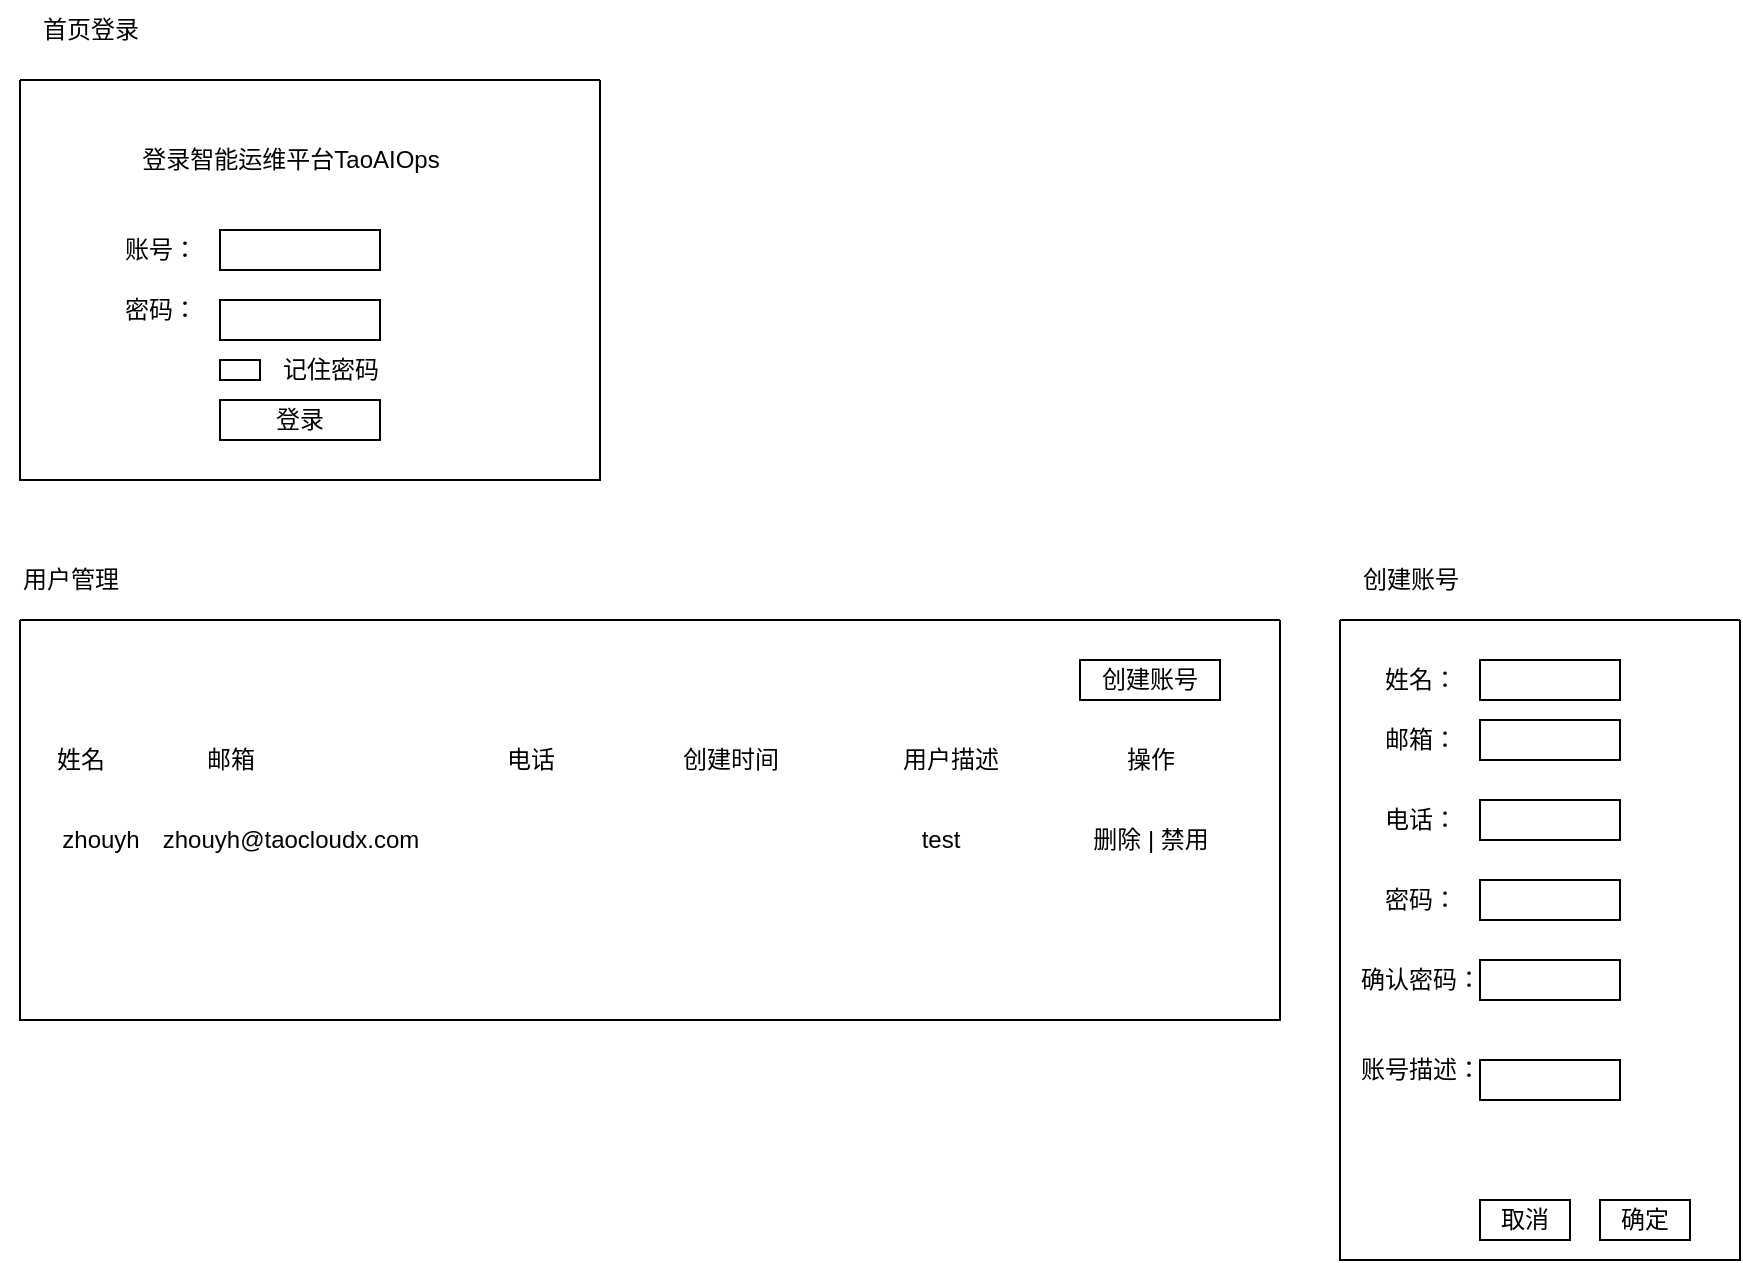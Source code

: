 <mxfile version="20.5.3" type="github">
  <diagram id="wjiktdhRLbimWFriI3nB" name="第 1 页">
    <mxGraphModel dx="986" dy="1143" grid="1" gridSize="10" guides="1" tooltips="1" connect="1" arrows="1" fold="1" page="1" pageScale="1" pageWidth="1169" pageHeight="827" math="0" shadow="0">
      <root>
        <mxCell id="0" />
        <mxCell id="1" parent="0" />
        <mxCell id="GOT9QRInuWmZY4VtisN6-2" value="" style="swimlane;startSize=0;" vertex="1" parent="1">
          <mxGeometry x="70" y="70" width="290" height="200" as="geometry">
            <mxRectangle x="70" y="70" width="50" height="40" as="alternateBounds" />
          </mxGeometry>
        </mxCell>
        <mxCell id="GOT9QRInuWmZY4VtisN6-5" value="登录智能运维平台TaoAIOps" style="text;html=1;align=center;verticalAlign=middle;resizable=0;points=[];autosize=1;strokeColor=none;fillColor=none;" vertex="1" parent="GOT9QRInuWmZY4VtisN6-2">
          <mxGeometry x="50" y="25" width="170" height="30" as="geometry" />
        </mxCell>
        <mxCell id="GOT9QRInuWmZY4VtisN6-6" value="账号：" style="text;html=1;align=center;verticalAlign=middle;resizable=0;points=[];autosize=1;strokeColor=none;fillColor=none;" vertex="1" parent="GOT9QRInuWmZY4VtisN6-2">
          <mxGeometry x="40" y="70" width="60" height="30" as="geometry" />
        </mxCell>
        <mxCell id="GOT9QRInuWmZY4VtisN6-7" value="密码：" style="text;html=1;align=center;verticalAlign=middle;resizable=0;points=[];autosize=1;strokeColor=none;fillColor=none;" vertex="1" parent="GOT9QRInuWmZY4VtisN6-2">
          <mxGeometry x="40" y="100" width="60" height="30" as="geometry" />
        </mxCell>
        <mxCell id="GOT9QRInuWmZY4VtisN6-8" value="" style="rounded=0;whiteSpace=wrap;html=1;" vertex="1" parent="GOT9QRInuWmZY4VtisN6-2">
          <mxGeometry x="100" y="75" width="80" height="20" as="geometry" />
        </mxCell>
        <mxCell id="GOT9QRInuWmZY4VtisN6-9" value="" style="rounded=0;whiteSpace=wrap;html=1;" vertex="1" parent="GOT9QRInuWmZY4VtisN6-2">
          <mxGeometry x="100" y="110" width="80" height="20" as="geometry" />
        </mxCell>
        <mxCell id="GOT9QRInuWmZY4VtisN6-10" value="登录" style="rounded=0;whiteSpace=wrap;html=1;" vertex="1" parent="GOT9QRInuWmZY4VtisN6-2">
          <mxGeometry x="100" y="160" width="80" height="20" as="geometry" />
        </mxCell>
        <mxCell id="GOT9QRInuWmZY4VtisN6-12" value="" style="rounded=0;whiteSpace=wrap;html=1;" vertex="1" parent="GOT9QRInuWmZY4VtisN6-2">
          <mxGeometry x="100" y="140" width="20" height="10" as="geometry" />
        </mxCell>
        <mxCell id="GOT9QRInuWmZY4VtisN6-13" value="记住密码" style="text;html=1;align=center;verticalAlign=middle;resizable=0;points=[];autosize=1;strokeColor=none;fillColor=none;" vertex="1" parent="GOT9QRInuWmZY4VtisN6-2">
          <mxGeometry x="120" y="130" width="70" height="30" as="geometry" />
        </mxCell>
        <mxCell id="GOT9QRInuWmZY4VtisN6-4" value="首页登录" style="text;html=1;align=center;verticalAlign=middle;resizable=0;points=[];autosize=1;strokeColor=none;fillColor=none;" vertex="1" parent="1">
          <mxGeometry x="70" y="30" width="70" height="30" as="geometry" />
        </mxCell>
        <mxCell id="GOT9QRInuWmZY4VtisN6-14" value="" style="swimlane;startSize=0;" vertex="1" parent="1">
          <mxGeometry x="70" y="340" width="630" height="200" as="geometry">
            <mxRectangle x="70" y="340" width="50" height="40" as="alternateBounds" />
          </mxGeometry>
        </mxCell>
        <mxCell id="GOT9QRInuWmZY4VtisN6-16" value="创建账号" style="rounded=0;whiteSpace=wrap;html=1;" vertex="1" parent="GOT9QRInuWmZY4VtisN6-14">
          <mxGeometry x="530" y="20" width="70" height="20" as="geometry" />
        </mxCell>
        <mxCell id="GOT9QRInuWmZY4VtisN6-34" value="邮箱" style="text;html=1;align=center;verticalAlign=middle;resizable=0;points=[];autosize=1;strokeColor=none;fillColor=none;" vertex="1" parent="GOT9QRInuWmZY4VtisN6-14">
          <mxGeometry x="80" y="55" width="50" height="30" as="geometry" />
        </mxCell>
        <mxCell id="GOT9QRInuWmZY4VtisN6-35" value="电话" style="text;html=1;align=center;verticalAlign=middle;resizable=0;points=[];autosize=1;strokeColor=none;fillColor=none;" vertex="1" parent="GOT9QRInuWmZY4VtisN6-14">
          <mxGeometry x="230" y="55" width="50" height="30" as="geometry" />
        </mxCell>
        <mxCell id="GOT9QRInuWmZY4VtisN6-36" value="创建时间" style="text;html=1;align=center;verticalAlign=middle;resizable=0;points=[];autosize=1;strokeColor=none;fillColor=none;" vertex="1" parent="GOT9QRInuWmZY4VtisN6-14">
          <mxGeometry x="320" y="55" width="70" height="30" as="geometry" />
        </mxCell>
        <mxCell id="GOT9QRInuWmZY4VtisN6-37" value="用户描述" style="text;html=1;align=center;verticalAlign=middle;resizable=0;points=[];autosize=1;strokeColor=none;fillColor=none;" vertex="1" parent="GOT9QRInuWmZY4VtisN6-14">
          <mxGeometry x="430" y="55" width="70" height="30" as="geometry" />
        </mxCell>
        <mxCell id="GOT9QRInuWmZY4VtisN6-38" value="操作" style="text;html=1;align=center;verticalAlign=middle;resizable=0;points=[];autosize=1;strokeColor=none;fillColor=none;" vertex="1" parent="GOT9QRInuWmZY4VtisN6-14">
          <mxGeometry x="540" y="55" width="50" height="30" as="geometry" />
        </mxCell>
        <mxCell id="GOT9QRInuWmZY4VtisN6-41" value="zhouyh@taocloudx.com" style="text;html=1;align=center;verticalAlign=middle;resizable=0;points=[];autosize=1;strokeColor=none;fillColor=none;" vertex="1" parent="GOT9QRInuWmZY4VtisN6-14">
          <mxGeometry x="60" y="95" width="150" height="30" as="geometry" />
        </mxCell>
        <mxCell id="GOT9QRInuWmZY4VtisN6-42" value="test" style="text;html=1;align=center;verticalAlign=middle;resizable=0;points=[];autosize=1;strokeColor=none;fillColor=none;" vertex="1" parent="GOT9QRInuWmZY4VtisN6-14">
          <mxGeometry x="440" y="95" width="40" height="30" as="geometry" />
        </mxCell>
        <mxCell id="GOT9QRInuWmZY4VtisN6-43" value="删除 | 禁用" style="text;html=1;align=center;verticalAlign=middle;resizable=0;points=[];autosize=1;strokeColor=none;fillColor=none;" vertex="1" parent="GOT9QRInuWmZY4VtisN6-14">
          <mxGeometry x="525" y="95" width="80" height="30" as="geometry" />
        </mxCell>
        <mxCell id="GOT9QRInuWmZY4VtisN6-15" value="用户管理" style="text;html=1;align=center;verticalAlign=middle;resizable=0;points=[];autosize=1;strokeColor=none;fillColor=none;" vertex="1" parent="1">
          <mxGeometry x="60" y="305" width="70" height="30" as="geometry" />
        </mxCell>
        <mxCell id="GOT9QRInuWmZY4VtisN6-17" value="" style="swimlane;startSize=0;" vertex="1" parent="1">
          <mxGeometry x="730" y="340" width="200" height="320" as="geometry" />
        </mxCell>
        <mxCell id="GOT9QRInuWmZY4VtisN6-20" value="" style="rounded=0;whiteSpace=wrap;html=1;" vertex="1" parent="GOT9QRInuWmZY4VtisN6-17">
          <mxGeometry x="70" y="20" width="70" height="20" as="geometry" />
        </mxCell>
        <mxCell id="GOT9QRInuWmZY4VtisN6-21" value="邮箱：" style="text;html=1;align=center;verticalAlign=middle;resizable=0;points=[];autosize=1;strokeColor=none;fillColor=none;" vertex="1" parent="GOT9QRInuWmZY4VtisN6-17">
          <mxGeometry x="10" y="45" width="60" height="30" as="geometry" />
        </mxCell>
        <mxCell id="GOT9QRInuWmZY4VtisN6-22" value="" style="rounded=0;whiteSpace=wrap;html=1;" vertex="1" parent="GOT9QRInuWmZY4VtisN6-17">
          <mxGeometry x="70" y="50" width="70" height="20" as="geometry" />
        </mxCell>
        <mxCell id="GOT9QRInuWmZY4VtisN6-24" value="" style="rounded=0;whiteSpace=wrap;html=1;" vertex="1" parent="GOT9QRInuWmZY4VtisN6-17">
          <mxGeometry x="70" y="90" width="70" height="20" as="geometry" />
        </mxCell>
        <mxCell id="GOT9QRInuWmZY4VtisN6-23" value="电话：" style="text;html=1;align=center;verticalAlign=middle;resizable=0;points=[];autosize=1;strokeColor=none;fillColor=none;" vertex="1" parent="GOT9QRInuWmZY4VtisN6-17">
          <mxGeometry x="10" y="85" width="60" height="30" as="geometry" />
        </mxCell>
        <mxCell id="GOT9QRInuWmZY4VtisN6-25" value="密码：" style="text;html=1;align=center;verticalAlign=middle;resizable=0;points=[];autosize=1;strokeColor=none;fillColor=none;" vertex="1" parent="GOT9QRInuWmZY4VtisN6-17">
          <mxGeometry x="10" y="125" width="60" height="30" as="geometry" />
        </mxCell>
        <mxCell id="GOT9QRInuWmZY4VtisN6-26" value="" style="rounded=0;whiteSpace=wrap;html=1;" vertex="1" parent="GOT9QRInuWmZY4VtisN6-17">
          <mxGeometry x="70" y="130" width="70" height="20" as="geometry" />
        </mxCell>
        <mxCell id="GOT9QRInuWmZY4VtisN6-28" value="" style="rounded=0;whiteSpace=wrap;html=1;" vertex="1" parent="GOT9QRInuWmZY4VtisN6-17">
          <mxGeometry x="70" y="170" width="70" height="20" as="geometry" />
        </mxCell>
        <mxCell id="GOT9QRInuWmZY4VtisN6-27" value="确认密码：" style="text;html=1;align=center;verticalAlign=middle;resizable=0;points=[];autosize=1;strokeColor=none;fillColor=none;" vertex="1" parent="GOT9QRInuWmZY4VtisN6-17">
          <mxGeometry y="165" width="80" height="30" as="geometry" />
        </mxCell>
        <mxCell id="GOT9QRInuWmZY4VtisN6-29" value="账号描述：" style="text;html=1;align=center;verticalAlign=middle;resizable=0;points=[];autosize=1;strokeColor=none;fillColor=none;" vertex="1" parent="GOT9QRInuWmZY4VtisN6-17">
          <mxGeometry y="210" width="80" height="30" as="geometry" />
        </mxCell>
        <mxCell id="GOT9QRInuWmZY4VtisN6-30" value="" style="rounded=0;whiteSpace=wrap;html=1;" vertex="1" parent="GOT9QRInuWmZY4VtisN6-17">
          <mxGeometry x="70" y="220" width="70" height="20" as="geometry" />
        </mxCell>
        <mxCell id="GOT9QRInuWmZY4VtisN6-31" value="取消" style="rounded=0;whiteSpace=wrap;html=1;" vertex="1" parent="GOT9QRInuWmZY4VtisN6-17">
          <mxGeometry x="70" y="290" width="45" height="20" as="geometry" />
        </mxCell>
        <mxCell id="GOT9QRInuWmZY4VtisN6-32" value="确定" style="rounded=0;whiteSpace=wrap;html=1;" vertex="1" parent="GOT9QRInuWmZY4VtisN6-17">
          <mxGeometry x="130" y="290" width="45" height="20" as="geometry" />
        </mxCell>
        <mxCell id="GOT9QRInuWmZY4VtisN6-18" value="创建账号" style="text;html=1;align=center;verticalAlign=middle;resizable=0;points=[];autosize=1;strokeColor=none;fillColor=none;" vertex="1" parent="1">
          <mxGeometry x="730" y="305" width="70" height="30" as="geometry" />
        </mxCell>
        <mxCell id="GOT9QRInuWmZY4VtisN6-19" value="姓名：" style="text;html=1;align=center;verticalAlign=middle;resizable=0;points=[];autosize=1;strokeColor=none;fillColor=none;" vertex="1" parent="1">
          <mxGeometry x="740" y="355" width="60" height="30" as="geometry" />
        </mxCell>
        <mxCell id="GOT9QRInuWmZY4VtisN6-33" value="姓名" style="text;html=1;align=center;verticalAlign=middle;resizable=0;points=[];autosize=1;strokeColor=none;fillColor=none;" vertex="1" parent="1">
          <mxGeometry x="75" y="395" width="50" height="30" as="geometry" />
        </mxCell>
        <mxCell id="GOT9QRInuWmZY4VtisN6-40" value="zhouyh" style="text;html=1;align=center;verticalAlign=middle;resizable=0;points=[];autosize=1;strokeColor=none;fillColor=none;" vertex="1" parent="1">
          <mxGeometry x="80" y="435" width="60" height="30" as="geometry" />
        </mxCell>
      </root>
    </mxGraphModel>
  </diagram>
</mxfile>
